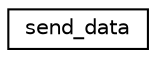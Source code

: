 digraph "Graphical Class Hierarchy"
{
 // INTERACTIVE_SVG=YES
 // LATEX_PDF_SIZE
  edge [fontname="Helvetica",fontsize="10",labelfontname="Helvetica",labelfontsize="10"];
  node [fontname="Helvetica",fontsize="10",shape=record];
  rankdir="LR";
  Node0 [label="send_data",height=0.2,width=0.4,color="black", fillcolor="white", style="filled",URL="$interfacediag__manager__mod_1_1send__data.html",tooltip="Send data over to output fields."];
}
